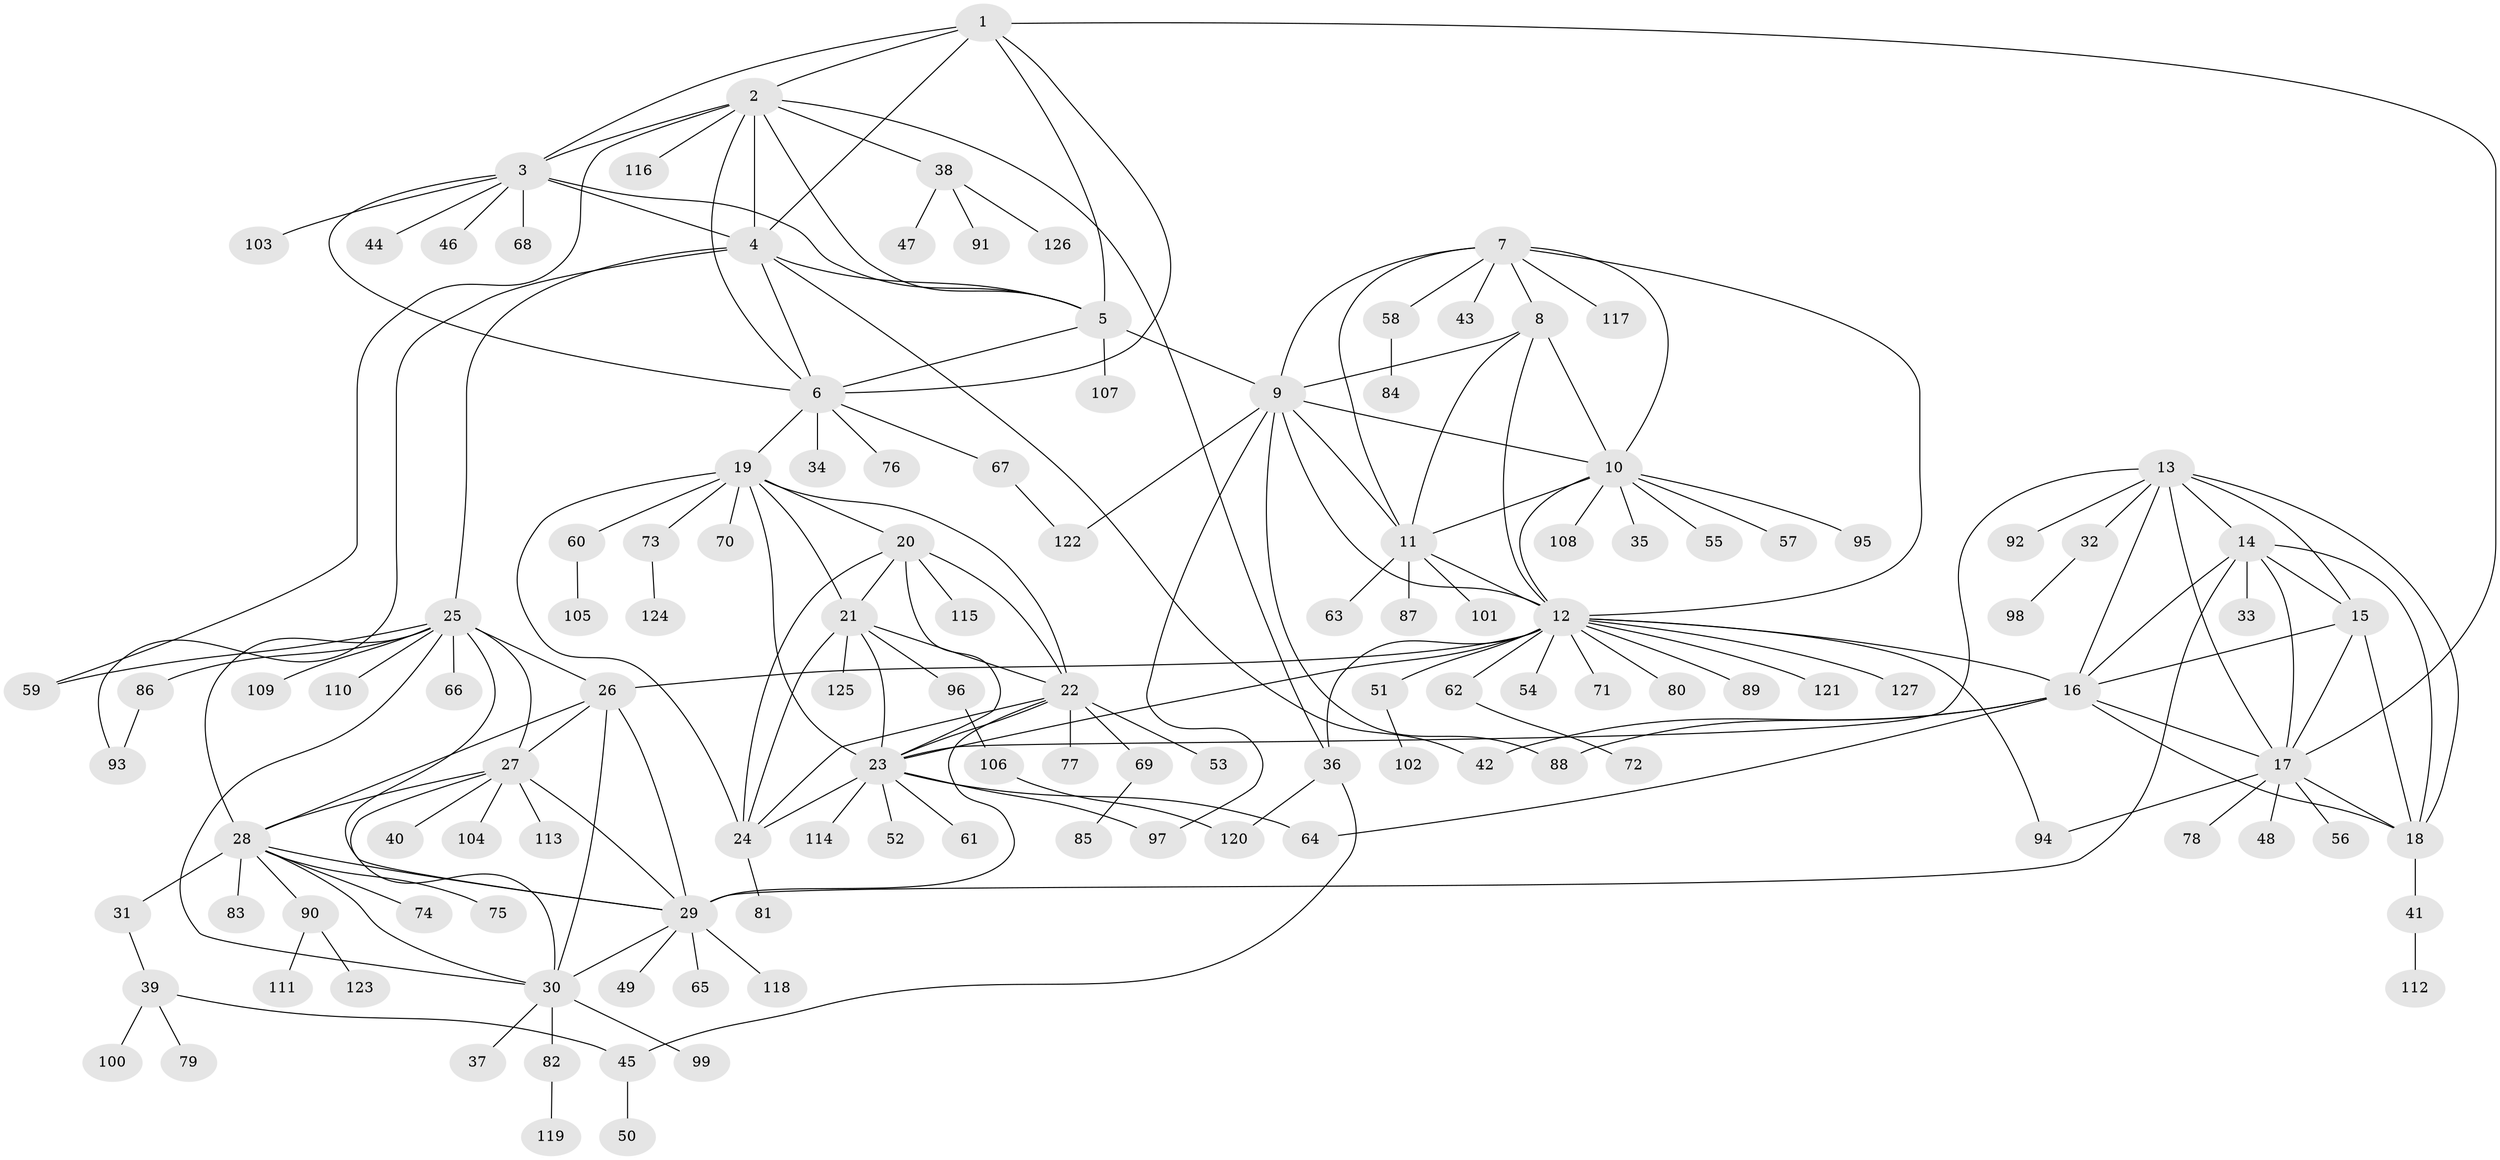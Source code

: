 // Generated by graph-tools (version 1.1) at 2025/50/03/09/25 03:50:39]
// undirected, 127 vertices, 193 edges
graph export_dot {
graph [start="1"]
  node [color=gray90,style=filled];
  1;
  2;
  3;
  4;
  5;
  6;
  7;
  8;
  9;
  10;
  11;
  12;
  13;
  14;
  15;
  16;
  17;
  18;
  19;
  20;
  21;
  22;
  23;
  24;
  25;
  26;
  27;
  28;
  29;
  30;
  31;
  32;
  33;
  34;
  35;
  36;
  37;
  38;
  39;
  40;
  41;
  42;
  43;
  44;
  45;
  46;
  47;
  48;
  49;
  50;
  51;
  52;
  53;
  54;
  55;
  56;
  57;
  58;
  59;
  60;
  61;
  62;
  63;
  64;
  65;
  66;
  67;
  68;
  69;
  70;
  71;
  72;
  73;
  74;
  75;
  76;
  77;
  78;
  79;
  80;
  81;
  82;
  83;
  84;
  85;
  86;
  87;
  88;
  89;
  90;
  91;
  92;
  93;
  94;
  95;
  96;
  97;
  98;
  99;
  100;
  101;
  102;
  103;
  104;
  105;
  106;
  107;
  108;
  109;
  110;
  111;
  112;
  113;
  114;
  115;
  116;
  117;
  118;
  119;
  120;
  121;
  122;
  123;
  124;
  125;
  126;
  127;
  1 -- 2;
  1 -- 3;
  1 -- 4;
  1 -- 5;
  1 -- 6;
  1 -- 17;
  2 -- 3;
  2 -- 4;
  2 -- 5;
  2 -- 6;
  2 -- 36;
  2 -- 38;
  2 -- 59;
  2 -- 116;
  3 -- 4;
  3 -- 5;
  3 -- 6;
  3 -- 44;
  3 -- 46;
  3 -- 68;
  3 -- 103;
  4 -- 5;
  4 -- 6;
  4 -- 25;
  4 -- 42;
  4 -- 93;
  5 -- 6;
  5 -- 9;
  5 -- 107;
  6 -- 19;
  6 -- 34;
  6 -- 67;
  6 -- 76;
  7 -- 8;
  7 -- 9;
  7 -- 10;
  7 -- 11;
  7 -- 12;
  7 -- 43;
  7 -- 58;
  7 -- 117;
  8 -- 9;
  8 -- 10;
  8 -- 11;
  8 -- 12;
  9 -- 10;
  9 -- 11;
  9 -- 12;
  9 -- 88;
  9 -- 97;
  9 -- 122;
  10 -- 11;
  10 -- 12;
  10 -- 35;
  10 -- 55;
  10 -- 57;
  10 -- 95;
  10 -- 108;
  11 -- 12;
  11 -- 63;
  11 -- 87;
  11 -- 101;
  12 -- 16;
  12 -- 23;
  12 -- 26;
  12 -- 36;
  12 -- 51;
  12 -- 54;
  12 -- 62;
  12 -- 71;
  12 -- 80;
  12 -- 89;
  12 -- 94;
  12 -- 121;
  12 -- 127;
  13 -- 14;
  13 -- 15;
  13 -- 16;
  13 -- 17;
  13 -- 18;
  13 -- 23;
  13 -- 32;
  13 -- 92;
  14 -- 15;
  14 -- 16;
  14 -- 17;
  14 -- 18;
  14 -- 29;
  14 -- 33;
  15 -- 16;
  15 -- 17;
  15 -- 18;
  16 -- 17;
  16 -- 18;
  16 -- 42;
  16 -- 64;
  16 -- 88;
  17 -- 18;
  17 -- 48;
  17 -- 56;
  17 -- 78;
  17 -- 94;
  18 -- 41;
  19 -- 20;
  19 -- 21;
  19 -- 22;
  19 -- 23;
  19 -- 24;
  19 -- 60;
  19 -- 70;
  19 -- 73;
  20 -- 21;
  20 -- 22;
  20 -- 23;
  20 -- 24;
  20 -- 115;
  21 -- 22;
  21 -- 23;
  21 -- 24;
  21 -- 96;
  21 -- 125;
  22 -- 23;
  22 -- 24;
  22 -- 29;
  22 -- 53;
  22 -- 69;
  22 -- 77;
  23 -- 24;
  23 -- 52;
  23 -- 61;
  23 -- 64;
  23 -- 97;
  23 -- 114;
  24 -- 81;
  25 -- 26;
  25 -- 27;
  25 -- 28;
  25 -- 29;
  25 -- 30;
  25 -- 59;
  25 -- 66;
  25 -- 86;
  25 -- 109;
  25 -- 110;
  26 -- 27;
  26 -- 28;
  26 -- 29;
  26 -- 30;
  27 -- 28;
  27 -- 29;
  27 -- 30;
  27 -- 40;
  27 -- 104;
  27 -- 113;
  28 -- 29;
  28 -- 30;
  28 -- 31;
  28 -- 74;
  28 -- 75;
  28 -- 83;
  28 -- 90;
  29 -- 30;
  29 -- 49;
  29 -- 65;
  29 -- 118;
  30 -- 37;
  30 -- 82;
  30 -- 99;
  31 -- 39;
  32 -- 98;
  36 -- 45;
  36 -- 120;
  38 -- 47;
  38 -- 91;
  38 -- 126;
  39 -- 45;
  39 -- 79;
  39 -- 100;
  41 -- 112;
  45 -- 50;
  51 -- 102;
  58 -- 84;
  60 -- 105;
  62 -- 72;
  67 -- 122;
  69 -- 85;
  73 -- 124;
  82 -- 119;
  86 -- 93;
  90 -- 111;
  90 -- 123;
  96 -- 106;
  106 -- 120;
}
